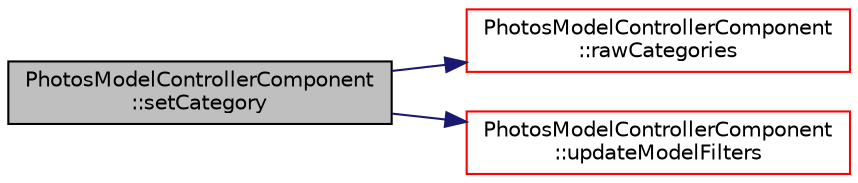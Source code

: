 digraph "PhotosModelControllerComponent::setCategory"
{
 // LATEX_PDF_SIZE
  edge [fontname="Helvetica",fontsize="10",labelfontname="Helvetica",labelfontsize="10"];
  node [fontname="Helvetica",fontsize="10",shape=record];
  rankdir="LR";
  Node1 [label="PhotosModelControllerComponent\l::setCategory",height=0.2,width=0.4,color="black", fillcolor="grey75", style="filled", fontcolor="black",tooltip=" "];
  Node1 -> Node2 [color="midnightblue",fontsize="10",style="solid",fontname="Helvetica"];
  Node2 [label="PhotosModelControllerComponent\l::rawCategories",height=0.2,width=0.4,color="red", fillcolor="white", style="filled",URL="$class_photos_model_controller_component.html#a7643926c472369e60ca8805af447a3b4",tooltip=" "];
  Node1 -> Node5 [color="midnightblue",fontsize="10",style="solid",fontname="Helvetica"];
  Node5 [label="PhotosModelControllerComponent\l::updateModelFilters",height=0.2,width=0.4,color="red", fillcolor="white", style="filled",URL="$class_photos_model_controller_component.html#a94d710b210a425a062186efe0bf04238",tooltip=" "];
}
